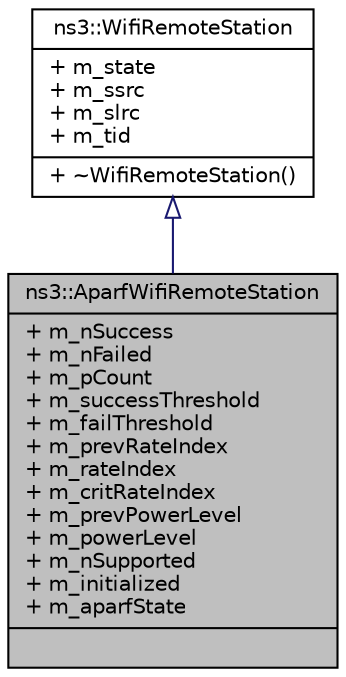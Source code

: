 digraph "ns3::AparfWifiRemoteStation"
{
  edge [fontname="Helvetica",fontsize="10",labelfontname="Helvetica",labelfontsize="10"];
  node [fontname="Helvetica",fontsize="10",shape=record];
  Node1 [label="{ns3::AparfWifiRemoteStation\n|+ m_nSuccess\l+ m_nFailed\l+ m_pCount\l+ m_successThreshold\l+ m_failThreshold\l+ m_prevRateIndex\l+ m_rateIndex\l+ m_critRateIndex\l+ m_prevPowerLevel\l+ m_powerLevel\l+ m_nSupported\l+ m_initialized\l+ m_aparfState\l|}",height=0.2,width=0.4,color="black", fillcolor="grey75", style="filled", fontcolor="black"];
  Node2 -> Node1 [dir="back",color="midnightblue",fontsize="10",style="solid",arrowtail="onormal"];
  Node2 [label="{ns3::WifiRemoteStation\n|+ m_state\l+ m_ssrc\l+ m_slrc\l+ m_tid\l|+ ~WifiRemoteStation()\l}",height=0.2,width=0.4,color="black", fillcolor="white", style="filled",URL="$de/db6/structns3_1_1WifiRemoteStation.html",tooltip="hold per-remote-station state. "];
}
